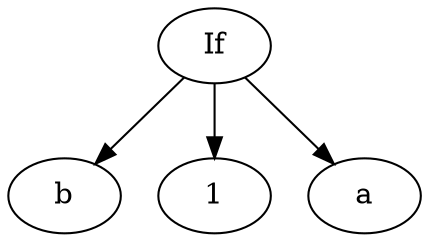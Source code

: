 
// Eval 6
digraph G {
    n0 [label="If"];
    n0 -> n1;
    n1 [label="b"];
    n0 -> n2;
    n2 [label="1"];
    n0 -> n3;
    n3 [label="a"];
}
